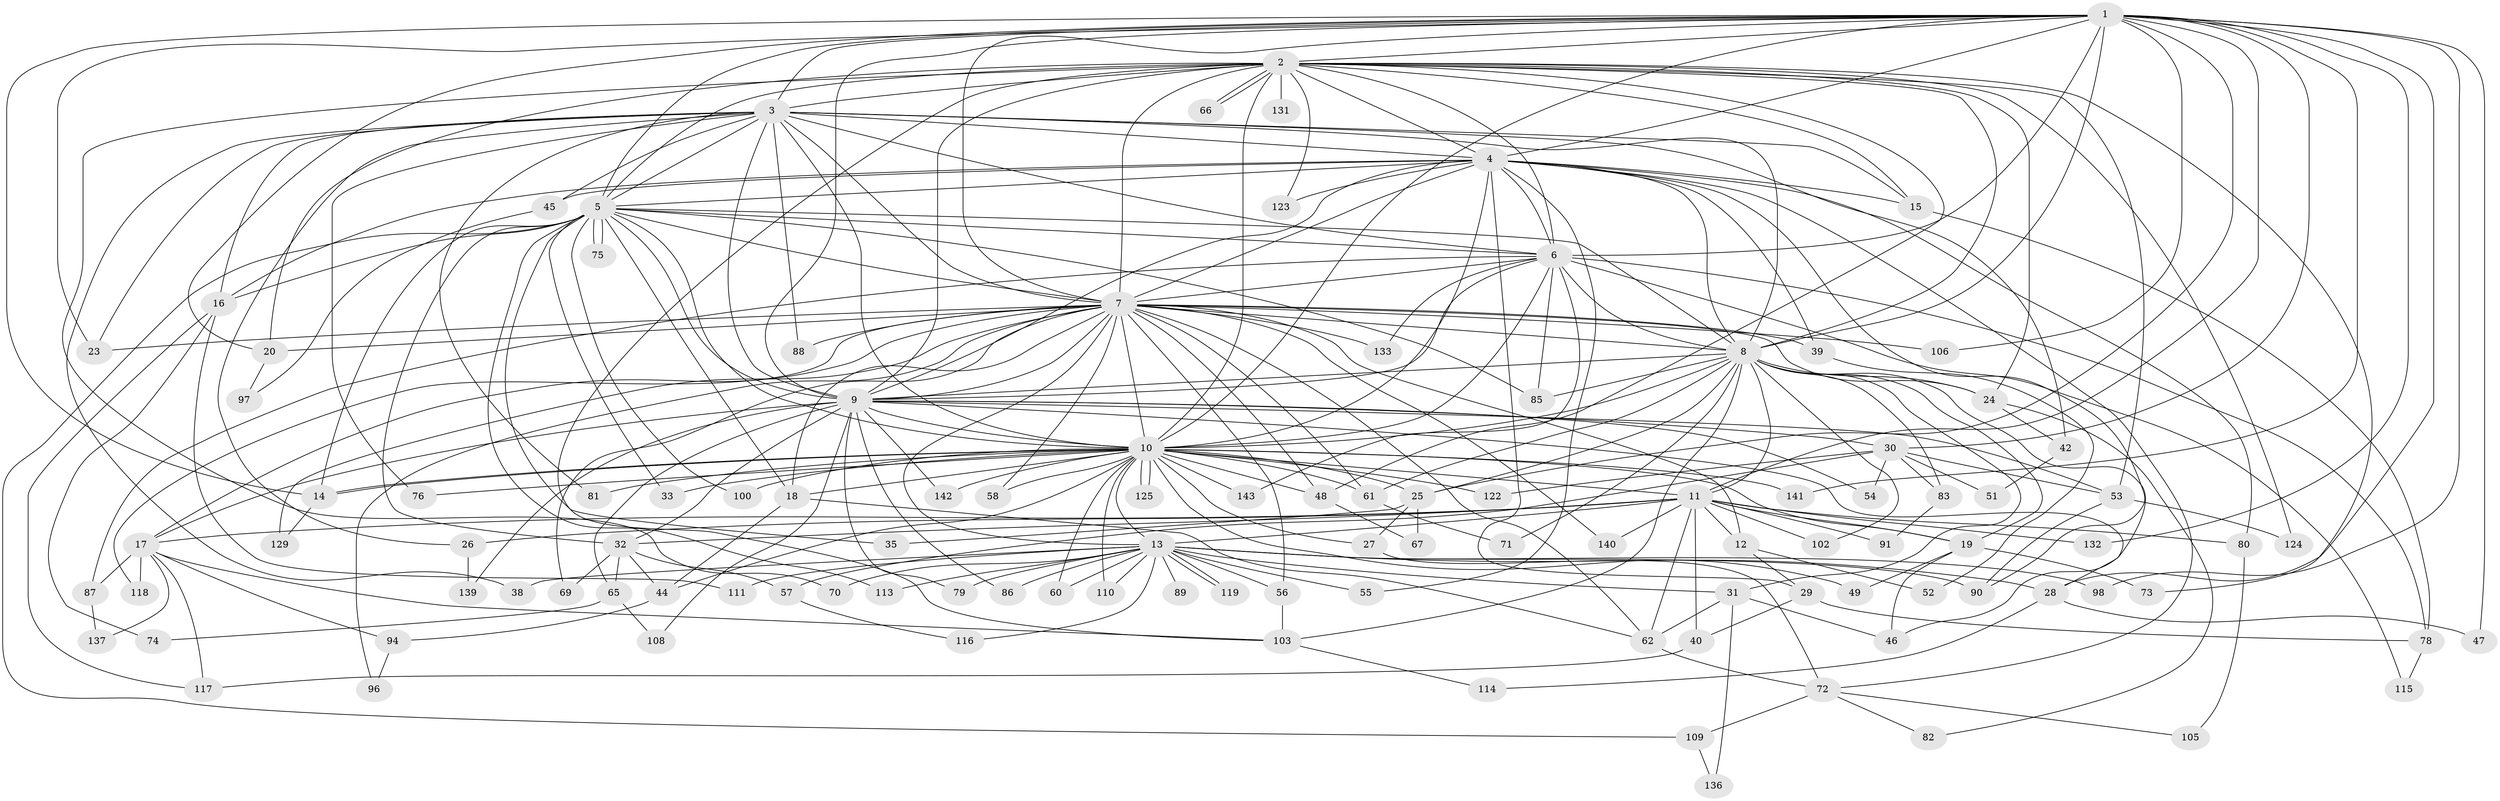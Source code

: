 // original degree distribution, {20: 0.020833333333333332, 22: 0.020833333333333332, 19: 0.006944444444444444, 15: 0.013888888888888888, 30: 0.006944444444444444, 21: 0.006944444444444444, 35: 0.006944444444444444, 4: 0.06944444444444445, 5: 0.0625, 6: 0.041666666666666664, 3: 0.16666666666666666, 8: 0.006944444444444444, 2: 0.5694444444444444}
// Generated by graph-tools (version 1.1) at 2025/11/02/27/25 16:11:03]
// undirected, 112 vertices, 276 edges
graph export_dot {
graph [start="1"]
  node [color=gray90,style=filled];
  1 [super="+41"];
  2 [super="+36"];
  3 [super="+63"];
  4 [super="+120"];
  5 [super="+59"];
  6 [super="+127"];
  7 [super="+99"];
  8 [super="+138"];
  9 [super="+104"];
  10 [super="+77"];
  11 [super="+21"];
  12;
  13 [super="+22"];
  14;
  15 [super="+50"];
  16 [super="+112"];
  17 [super="+43"];
  18 [super="+37"];
  19;
  20 [super="+144"];
  23;
  24 [super="+34"];
  25 [super="+92"];
  26;
  27;
  28 [super="+107"];
  29;
  30 [super="+135"];
  31 [super="+128"];
  32 [super="+64"];
  33;
  35;
  38;
  39;
  40 [super="+121"];
  42;
  44 [super="+134"];
  45;
  46 [super="+93"];
  47;
  48 [super="+68"];
  49;
  51;
  52;
  53;
  54;
  55;
  56;
  57;
  58;
  60;
  61 [super="+130"];
  62 [super="+101"];
  65;
  66;
  67;
  69;
  70;
  71;
  72;
  73;
  74;
  75;
  76;
  78 [super="+84"];
  79;
  80;
  81;
  82;
  83;
  85;
  86;
  87;
  88;
  89;
  90 [super="+95"];
  91;
  94;
  96;
  97;
  98;
  100;
  102;
  103 [super="+126"];
  105;
  106;
  108;
  109;
  110;
  111;
  113;
  114;
  115;
  116;
  117;
  118;
  119;
  122;
  123;
  124;
  125;
  129;
  131;
  132;
  133;
  136;
  137;
  139;
  140;
  141;
  142;
  143;
  1 -- 2;
  1 -- 3;
  1 -- 4;
  1 -- 5;
  1 -- 6;
  1 -- 7;
  1 -- 8;
  1 -- 9;
  1 -- 10;
  1 -- 23;
  1 -- 25;
  1 -- 28;
  1 -- 30;
  1 -- 47;
  1 -- 98;
  1 -- 106;
  1 -- 132;
  1 -- 141;
  1 -- 14;
  1 -- 20;
  1 -- 11;
  2 -- 3;
  2 -- 4;
  2 -- 5;
  2 -- 6;
  2 -- 7;
  2 -- 8;
  2 -- 9;
  2 -- 10;
  2 -- 20;
  2 -- 48;
  2 -- 53;
  2 -- 66;
  2 -- 66;
  2 -- 70;
  2 -- 73;
  2 -- 103;
  2 -- 123;
  2 -- 124;
  2 -- 131 [weight=2];
  2 -- 15;
  2 -- 24;
  3 -- 4;
  3 -- 5;
  3 -- 6;
  3 -- 7;
  3 -- 8;
  3 -- 9;
  3 -- 10;
  3 -- 15 [weight=2];
  3 -- 26;
  3 -- 38;
  3 -- 42;
  3 -- 45;
  3 -- 81;
  3 -- 88;
  3 -- 16;
  3 -- 76;
  3 -- 23;
  4 -- 5;
  4 -- 6;
  4 -- 7;
  4 -- 8;
  4 -- 9;
  4 -- 10 [weight=2];
  4 -- 15;
  4 -- 16;
  4 -- 29;
  4 -- 39;
  4 -- 45;
  4 -- 55;
  4 -- 72;
  4 -- 80;
  4 -- 90;
  4 -- 123;
  5 -- 6;
  5 -- 7;
  5 -- 8;
  5 -- 9 [weight=2];
  5 -- 10;
  5 -- 16;
  5 -- 18;
  5 -- 32;
  5 -- 33;
  5 -- 35;
  5 -- 75;
  5 -- 75;
  5 -- 85;
  5 -- 100;
  5 -- 109;
  5 -- 113;
  5 -- 14;
  6 -- 7;
  6 -- 8;
  6 -- 9;
  6 -- 10;
  6 -- 87;
  6 -- 115;
  6 -- 133;
  6 -- 143;
  6 -- 78;
  6 -- 85;
  7 -- 8;
  7 -- 9;
  7 -- 10;
  7 -- 12;
  7 -- 13;
  7 -- 18;
  7 -- 20;
  7 -- 23;
  7 -- 24;
  7 -- 39;
  7 -- 56;
  7 -- 58;
  7 -- 69;
  7 -- 88;
  7 -- 96;
  7 -- 106;
  7 -- 118;
  7 -- 129;
  7 -- 133;
  7 -- 140;
  7 -- 62;
  7 -- 48;
  7 -- 17;
  7 -- 61;
  8 -- 9;
  8 -- 10;
  8 -- 11;
  8 -- 19;
  8 -- 24;
  8 -- 31;
  8 -- 46;
  8 -- 61;
  8 -- 71;
  8 -- 83;
  8 -- 85;
  8 -- 102;
  8 -- 103;
  8 -- 25;
  9 -- 10;
  9 -- 17;
  9 -- 30;
  9 -- 53;
  9 -- 54;
  9 -- 65;
  9 -- 79;
  9 -- 86;
  9 -- 108;
  9 -- 139;
  9 -- 142;
  9 -- 32;
  9 -- 28;
  10 -- 11;
  10 -- 13;
  10 -- 14;
  10 -- 14;
  10 -- 25;
  10 -- 27;
  10 -- 33;
  10 -- 44;
  10 -- 48;
  10 -- 49;
  10 -- 58;
  10 -- 60;
  10 -- 61;
  10 -- 76;
  10 -- 81;
  10 -- 100;
  10 -- 110;
  10 -- 122;
  10 -- 125;
  10 -- 125;
  10 -- 141;
  10 -- 142;
  10 -- 143;
  10 -- 18;
  10 -- 19;
  11 -- 12;
  11 -- 17;
  11 -- 19;
  11 -- 26;
  11 -- 32;
  11 -- 40;
  11 -- 62;
  11 -- 80;
  11 -- 91;
  11 -- 102;
  11 -- 132;
  11 -- 13;
  11 -- 140;
  12 -- 29;
  12 -- 52;
  13 -- 28;
  13 -- 38;
  13 -- 55;
  13 -- 56;
  13 -- 60;
  13 -- 70;
  13 -- 79;
  13 -- 86;
  13 -- 89 [weight=2];
  13 -- 90;
  13 -- 98;
  13 -- 110;
  13 -- 111;
  13 -- 113;
  13 -- 116;
  13 -- 119;
  13 -- 119;
  13 -- 31;
  14 -- 129;
  15 -- 78;
  16 -- 74;
  16 -- 111;
  16 -- 117;
  17 -- 87;
  17 -- 117;
  17 -- 118;
  17 -- 103;
  17 -- 137;
  17 -- 94;
  18 -- 62;
  18 -- 44;
  19 -- 49;
  19 -- 73;
  19 -- 46;
  20 -- 97;
  24 -- 42;
  24 -- 82;
  25 -- 27;
  25 -- 35;
  25 -- 67;
  26 -- 139;
  27 -- 72;
  28 -- 47;
  28 -- 114;
  29 -- 40;
  29 -- 78;
  30 -- 51;
  30 -- 54;
  30 -- 57;
  30 -- 83;
  30 -- 122;
  30 -- 53;
  31 -- 46;
  31 -- 136;
  31 -- 62;
  32 -- 44;
  32 -- 57;
  32 -- 65;
  32 -- 69;
  39 -- 52;
  40 -- 117;
  42 -- 51;
  44 -- 94;
  45 -- 97;
  48 -- 67;
  53 -- 124;
  53 -- 90;
  56 -- 103;
  57 -- 116;
  61 -- 71;
  62 -- 72;
  65 -- 74;
  65 -- 108;
  72 -- 82;
  72 -- 105;
  72 -- 109;
  78 -- 115;
  80 -- 105;
  83 -- 91;
  87 -- 137;
  94 -- 96;
  103 -- 114;
  109 -- 136;
}
